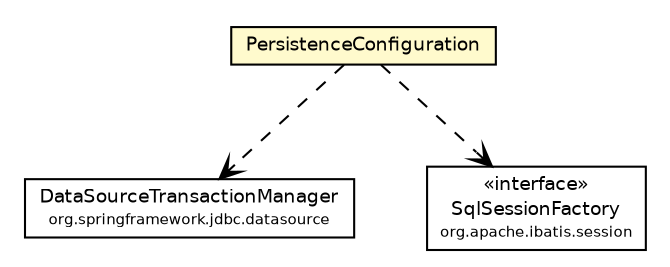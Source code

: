 #!/usr/local/bin/dot
#
# Class diagram 
# Generated by UMLGraph version R5_6 (http://www.umlgraph.org/)
#

digraph G {
	edge [fontname="Helvetica",fontsize=10,labelfontname="Helvetica",labelfontsize=10];
	node [fontname="Helvetica",fontsize=10,shape=plaintext];
	nodesep=0.25;
	ranksep=0.5;
	// net.ljcomputing.config.PersistenceConfiguration
	c141 [label=<<table title="net.ljcomputing.config.PersistenceConfiguration" border="0" cellborder="1" cellspacing="0" cellpadding="2" port="p" bgcolor="lemonChiffon" href="./PersistenceConfiguration.html">
		<tr><td><table border="0" cellspacing="0" cellpadding="1">
<tr><td align="center" balign="center"> PersistenceConfiguration </td></tr>
		</table></td></tr>
		</table>>, URL="./PersistenceConfiguration.html", fontname="Helvetica", fontcolor="black", fontsize=9.0];
	// net.ljcomputing.config.PersistenceConfiguration DEPEND org.springframework.jdbc.datasource.DataSourceTransactionManager
	c141:p -> c148:p [taillabel="", label="", headlabel="", fontname="Helvetica", fontcolor="black", fontsize=10.0, color="black", arrowhead=open, style=dashed];
	// net.ljcomputing.config.PersistenceConfiguration DEPEND org.apache.ibatis.session.SqlSessionFactory
	c141:p -> c150:p [taillabel="", label="", headlabel="", fontname="Helvetica", fontcolor="black", fontsize=10.0, color="black", arrowhead=open, style=dashed];
	// org.springframework.jdbc.datasource.DataSourceTransactionManager
	c148 [label=<<table title="org.springframework.jdbc.datasource.DataSourceTransactionManager" border="0" cellborder="1" cellspacing="0" cellpadding="2" port="p">
		<tr><td><table border="0" cellspacing="0" cellpadding="1">
<tr><td align="center" balign="center"> DataSourceTransactionManager </td></tr>
<tr><td align="center" balign="center"><font point-size="7.0"> org.springframework.jdbc.datasource </font></td></tr>
		</table></td></tr>
		</table>>, URL="null", fontname="Helvetica", fontcolor="black", fontsize=9.0];
	// org.apache.ibatis.session.SqlSessionFactory
	c150 [label=<<table title="org.apache.ibatis.session.SqlSessionFactory" border="0" cellborder="1" cellspacing="0" cellpadding="2" port="p">
		<tr><td><table border="0" cellspacing="0" cellpadding="1">
<tr><td align="center" balign="center"> &#171;interface&#187; </td></tr>
<tr><td align="center" balign="center"> SqlSessionFactory </td></tr>
<tr><td align="center" balign="center"><font point-size="7.0"> org.apache.ibatis.session </font></td></tr>
		</table></td></tr>
		</table>>, URL="null", fontname="Helvetica", fontcolor="black", fontsize=9.0];
}

